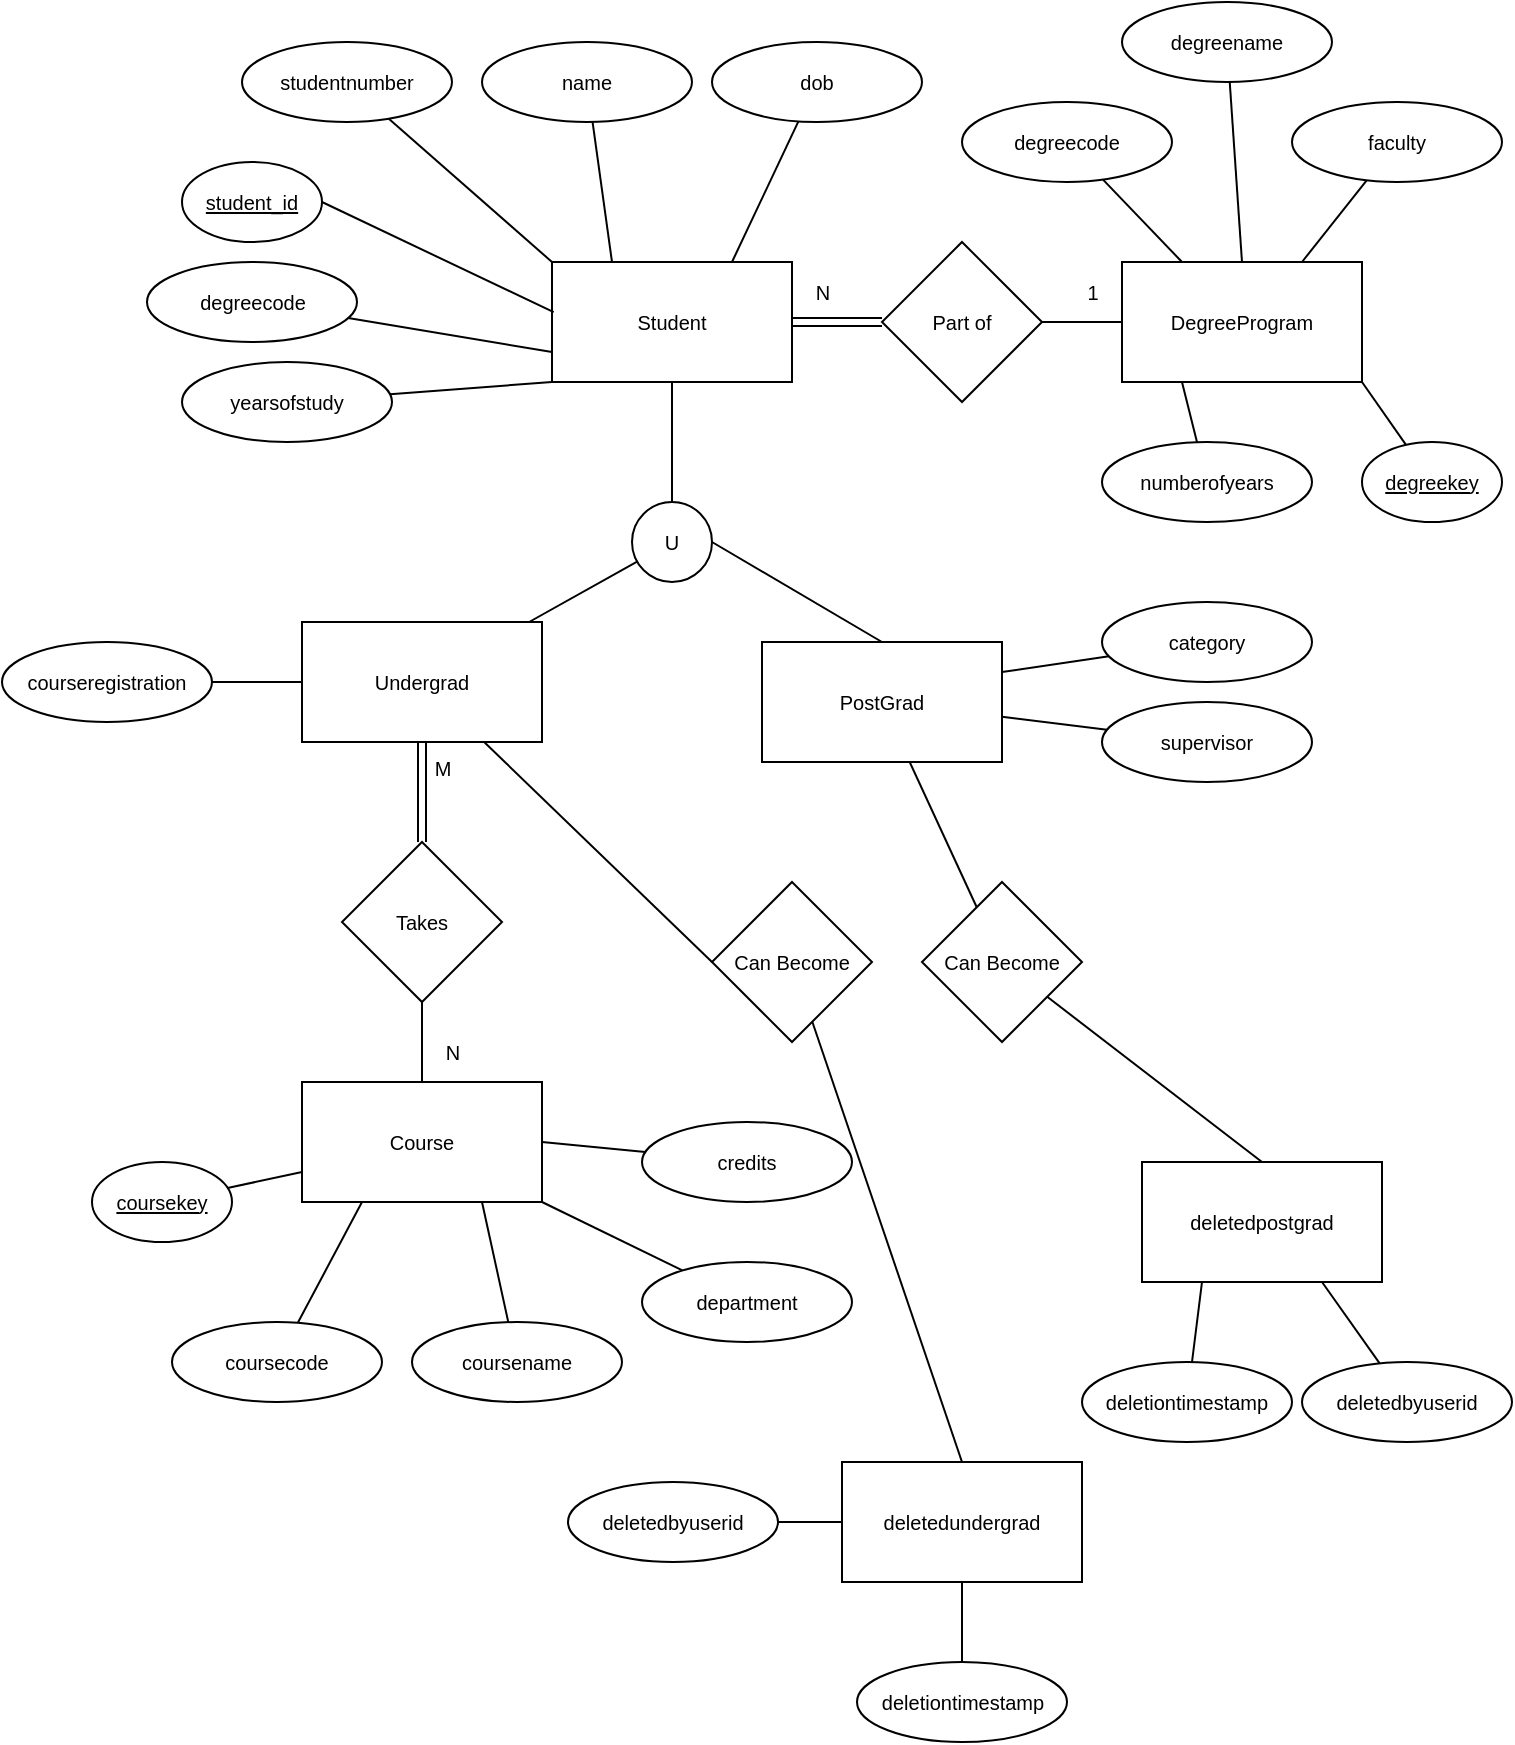 <mxfile version="24.7.8">
  <diagram name="Page-1" id="JFkhR55UeDS7p-gOcuqu">
    <mxGraphModel dx="2074" dy="1204" grid="1" gridSize="10" guides="1" tooltips="1" connect="1" arrows="1" fold="1" page="1" pageScale="1" pageWidth="850" pageHeight="1100" math="0" shadow="0">
      <root>
        <mxCell id="0" />
        <mxCell id="1" parent="0" />
        <mxCell id="NmFHTMVH-QroRKZWGZ5v-20" value="" style="edgeStyle=orthogonalEdgeStyle;rounded=0;orthogonalLoop=1;jettySize=auto;html=1;endArrow=none;endFill=0;shape=link;fontSize=10;" edge="1" parent="1" source="NmFHTMVH-QroRKZWGZ5v-1" target="NmFHTMVH-QroRKZWGZ5v-19">
          <mxGeometry relative="1" as="geometry" />
        </mxCell>
        <mxCell id="NmFHTMVH-QroRKZWGZ5v-1" value="Student" style="rounded=0;whiteSpace=wrap;html=1;fontSize=10;" vertex="1" parent="1">
          <mxGeometry x="323" y="170" width="120" height="60" as="geometry" />
        </mxCell>
        <mxCell id="NmFHTMVH-QroRKZWGZ5v-14" value="" style="edgeStyle=orthogonalEdgeStyle;rounded=0;orthogonalLoop=1;jettySize=auto;html=1;shape=link;fontSize=10;" edge="1" parent="1" source="NmFHTMVH-QroRKZWGZ5v-2" target="NmFHTMVH-QroRKZWGZ5v-13">
          <mxGeometry relative="1" as="geometry" />
        </mxCell>
        <mxCell id="NmFHTMVH-QroRKZWGZ5v-96" style="rounded=0;orthogonalLoop=1;jettySize=auto;html=1;entryX=0;entryY=0.5;entryDx=0;entryDy=0;endArrow=none;endFill=0;" edge="1" parent="1" source="NmFHTMVH-QroRKZWGZ5v-2" target="NmFHTMVH-QroRKZWGZ5v-94">
          <mxGeometry relative="1" as="geometry" />
        </mxCell>
        <mxCell id="NmFHTMVH-QroRKZWGZ5v-2" value="Undergrad" style="rounded=0;whiteSpace=wrap;html=1;fontSize=10;" vertex="1" parent="1">
          <mxGeometry x="198" y="350" width="120" height="60" as="geometry" />
        </mxCell>
        <mxCell id="NmFHTMVH-QroRKZWGZ5v-98" style="rounded=0;orthogonalLoop=1;jettySize=auto;html=1;endArrow=none;endFill=0;" edge="1" parent="1" source="NmFHTMVH-QroRKZWGZ5v-3" target="NmFHTMVH-QroRKZWGZ5v-97">
          <mxGeometry relative="1" as="geometry" />
        </mxCell>
        <mxCell id="NmFHTMVH-QroRKZWGZ5v-3" value="PostGrad" style="rounded=0;whiteSpace=wrap;html=1;fontSize=10;" vertex="1" parent="1">
          <mxGeometry x="428" y="360" width="120" height="60" as="geometry" />
        </mxCell>
        <mxCell id="NmFHTMVH-QroRKZWGZ5v-4" value="DegreeProgram" style="rounded=0;whiteSpace=wrap;html=1;fontSize=10;" vertex="1" parent="1">
          <mxGeometry x="608" y="170" width="120" height="60" as="geometry" />
        </mxCell>
        <mxCell id="NmFHTMVH-QroRKZWGZ5v-5" value="Course" style="rounded=0;whiteSpace=wrap;html=1;fontSize=10;" vertex="1" parent="1">
          <mxGeometry x="198" y="580" width="120" height="60" as="geometry" />
        </mxCell>
        <mxCell id="NmFHTMVH-QroRKZWGZ5v-8" value="" style="endArrow=none;html=1;rounded=0;entryX=0.5;entryY=1;entryDx=0;entryDy=0;exitX=0.5;exitY=0;exitDx=0;exitDy=0;fontSize=10;" edge="1" parent="1" source="NmFHTMVH-QroRKZWGZ5v-9" target="NmFHTMVH-QroRKZWGZ5v-1">
          <mxGeometry width="50" height="50" relative="1" as="geometry">
            <mxPoint x="383" y="290" as="sourcePoint" />
            <mxPoint x="388" y="240" as="targetPoint" />
          </mxGeometry>
        </mxCell>
        <mxCell id="NmFHTMVH-QroRKZWGZ5v-10" style="rounded=0;orthogonalLoop=1;jettySize=auto;html=1;endArrow=none;endFill=0;fontSize=10;" edge="1" parent="1" source="NmFHTMVH-QroRKZWGZ5v-9" target="NmFHTMVH-QroRKZWGZ5v-2">
          <mxGeometry relative="1" as="geometry" />
        </mxCell>
        <mxCell id="NmFHTMVH-QroRKZWGZ5v-11" style="rounded=0;orthogonalLoop=1;jettySize=auto;html=1;exitX=1;exitY=0.5;exitDx=0;exitDy=0;entryX=0.5;entryY=0;entryDx=0;entryDy=0;endArrow=none;endFill=0;fontSize=10;" edge="1" parent="1" source="NmFHTMVH-QroRKZWGZ5v-9" target="NmFHTMVH-QroRKZWGZ5v-3">
          <mxGeometry relative="1" as="geometry" />
        </mxCell>
        <mxCell id="NmFHTMVH-QroRKZWGZ5v-9" value="U" style="ellipse;whiteSpace=wrap;html=1;aspect=fixed;fontSize=10;" vertex="1" parent="1">
          <mxGeometry x="363" y="290" width="40" height="40" as="geometry" />
        </mxCell>
        <mxCell id="NmFHTMVH-QroRKZWGZ5v-15" style="edgeStyle=orthogonalEdgeStyle;rounded=0;orthogonalLoop=1;jettySize=auto;html=1;entryX=0.5;entryY=0;entryDx=0;entryDy=0;endArrow=none;endFill=0;fontSize=10;" edge="1" parent="1" source="NmFHTMVH-QroRKZWGZ5v-13" target="NmFHTMVH-QroRKZWGZ5v-5">
          <mxGeometry relative="1" as="geometry" />
        </mxCell>
        <mxCell id="NmFHTMVH-QroRKZWGZ5v-13" value="Takes" style="rhombus;whiteSpace=wrap;html=1;rounded=0;fontSize=10;" vertex="1" parent="1">
          <mxGeometry x="218" y="460" width="80" height="80" as="geometry" />
        </mxCell>
        <mxCell id="NmFHTMVH-QroRKZWGZ5v-16" value="M" style="text;html=1;align=center;verticalAlign=middle;resizable=0;points=[];autosize=1;strokeColor=none;fillColor=none;fontSize=10;" vertex="1" parent="1">
          <mxGeometry x="253" y="408" width="30" height="30" as="geometry" />
        </mxCell>
        <mxCell id="NmFHTMVH-QroRKZWGZ5v-17" value="N" style="text;html=1;align=center;verticalAlign=middle;resizable=0;points=[];autosize=1;strokeColor=none;fillColor=none;fontSize=10;" vertex="1" parent="1">
          <mxGeometry x="258" y="550" width="30" height="30" as="geometry" />
        </mxCell>
        <mxCell id="NmFHTMVH-QroRKZWGZ5v-21" style="edgeStyle=orthogonalEdgeStyle;rounded=0;orthogonalLoop=1;jettySize=auto;html=1;entryX=0;entryY=0.5;entryDx=0;entryDy=0;endArrow=none;endFill=0;fontSize=10;" edge="1" parent="1" source="NmFHTMVH-QroRKZWGZ5v-19" target="NmFHTMVH-QroRKZWGZ5v-4">
          <mxGeometry relative="1" as="geometry" />
        </mxCell>
        <mxCell id="NmFHTMVH-QroRKZWGZ5v-19" value="Part of" style="rhombus;whiteSpace=wrap;html=1;rounded=0;fontSize=10;" vertex="1" parent="1">
          <mxGeometry x="488" y="160" width="80" height="80" as="geometry" />
        </mxCell>
        <mxCell id="NmFHTMVH-QroRKZWGZ5v-23" value="N" style="text;html=1;align=center;verticalAlign=middle;resizable=0;points=[];autosize=1;strokeColor=none;fillColor=none;fontSize=10;" vertex="1" parent="1">
          <mxGeometry x="443" y="170" width="30" height="30" as="geometry" />
        </mxCell>
        <mxCell id="NmFHTMVH-QroRKZWGZ5v-24" value="1" style="text;html=1;align=center;verticalAlign=middle;resizable=0;points=[];autosize=1;strokeColor=none;fillColor=none;fontSize=10;" vertex="1" parent="1">
          <mxGeometry x="578" y="170" width="30" height="30" as="geometry" />
        </mxCell>
        <mxCell id="NmFHTMVH-QroRKZWGZ5v-30" value="&lt;u style=&quot;font-size: 10px;&quot;&gt;&lt;font style=&quot;font-size: 10px;&quot;&gt;student_id&lt;/font&gt;&lt;/u&gt;" style="ellipse;whiteSpace=wrap;html=1;fontSize=10;" vertex="1" parent="1">
          <mxGeometry x="138" y="120" width="70" height="40" as="geometry" />
        </mxCell>
        <mxCell id="NmFHTMVH-QroRKZWGZ5v-34" style="rounded=0;orthogonalLoop=1;jettySize=auto;html=1;exitX=1;exitY=0.5;exitDx=0;exitDy=0;entryX=0.007;entryY=0.418;entryDx=0;entryDy=0;entryPerimeter=0;fontSize=10;endArrow=none;endFill=0;" edge="1" parent="1" source="NmFHTMVH-QroRKZWGZ5v-30" target="NmFHTMVH-QroRKZWGZ5v-1">
          <mxGeometry relative="1" as="geometry" />
        </mxCell>
        <mxCell id="NmFHTMVH-QroRKZWGZ5v-49" style="rounded=0;orthogonalLoop=1;jettySize=auto;html=1;entryX=0;entryY=0;entryDx=0;entryDy=0;endArrow=none;endFill=0;" edge="1" parent="1" source="NmFHTMVH-QroRKZWGZ5v-38" target="NmFHTMVH-QroRKZWGZ5v-1">
          <mxGeometry relative="1" as="geometry" />
        </mxCell>
        <mxCell id="NmFHTMVH-QroRKZWGZ5v-38" value="&lt;font style=&quot;font-size: 10px;&quot;&gt;studentnumber&lt;/font&gt;" style="ellipse;whiteSpace=wrap;html=1;fontSize=10;" vertex="1" parent="1">
          <mxGeometry x="168" y="60" width="105" height="40" as="geometry" />
        </mxCell>
        <mxCell id="NmFHTMVH-QroRKZWGZ5v-50" style="rounded=0;orthogonalLoop=1;jettySize=auto;html=1;entryX=0.25;entryY=0;entryDx=0;entryDy=0;endArrow=none;endFill=0;" edge="1" parent="1" source="NmFHTMVH-QroRKZWGZ5v-39" target="NmFHTMVH-QroRKZWGZ5v-1">
          <mxGeometry relative="1" as="geometry" />
        </mxCell>
        <mxCell id="NmFHTMVH-QroRKZWGZ5v-39" value="&lt;font style=&quot;font-size: 10px;&quot;&gt;name&lt;/font&gt;" style="ellipse;whiteSpace=wrap;html=1;fontSize=10;" vertex="1" parent="1">
          <mxGeometry x="288" y="60" width="105" height="40" as="geometry" />
        </mxCell>
        <mxCell id="NmFHTMVH-QroRKZWGZ5v-47" style="rounded=0;orthogonalLoop=1;jettySize=auto;html=1;entryX=0;entryY=0.75;entryDx=0;entryDy=0;endArrow=none;endFill=0;" edge="1" parent="1" source="NmFHTMVH-QroRKZWGZ5v-40" target="NmFHTMVH-QroRKZWGZ5v-1">
          <mxGeometry relative="1" as="geometry" />
        </mxCell>
        <mxCell id="NmFHTMVH-QroRKZWGZ5v-40" value="&lt;font style=&quot;font-size: 10px;&quot;&gt;degreecode&lt;/font&gt;" style="ellipse;whiteSpace=wrap;html=1;fontSize=10;" vertex="1" parent="1">
          <mxGeometry x="120.5" y="170" width="105" height="40" as="geometry" />
        </mxCell>
        <mxCell id="NmFHTMVH-QroRKZWGZ5v-51" style="rounded=0;orthogonalLoop=1;jettySize=auto;html=1;entryX=0.75;entryY=0;entryDx=0;entryDy=0;endArrow=none;endFill=0;" edge="1" parent="1" source="NmFHTMVH-QroRKZWGZ5v-41" target="NmFHTMVH-QroRKZWGZ5v-1">
          <mxGeometry relative="1" as="geometry" />
        </mxCell>
        <mxCell id="NmFHTMVH-QroRKZWGZ5v-41" value="&lt;font style=&quot;font-size: 10px;&quot;&gt;dob&lt;/font&gt;" style="ellipse;whiteSpace=wrap;html=1;fontSize=10;" vertex="1" parent="1">
          <mxGeometry x="403" y="60" width="105" height="40" as="geometry" />
        </mxCell>
        <mxCell id="NmFHTMVH-QroRKZWGZ5v-48" style="rounded=0;orthogonalLoop=1;jettySize=auto;html=1;entryX=0;entryY=1;entryDx=0;entryDy=0;endArrow=none;endFill=0;" edge="1" parent="1" source="NmFHTMVH-QroRKZWGZ5v-42" target="NmFHTMVH-QroRKZWGZ5v-1">
          <mxGeometry relative="1" as="geometry" />
        </mxCell>
        <mxCell id="NmFHTMVH-QroRKZWGZ5v-42" value="&lt;font style=&quot;font-size: 10px;&quot;&gt;yearsofstudy&lt;/font&gt;" style="ellipse;whiteSpace=wrap;html=1;fontSize=10;" vertex="1" parent="1">
          <mxGeometry x="138" y="220" width="105" height="40" as="geometry" />
        </mxCell>
        <mxCell id="NmFHTMVH-QroRKZWGZ5v-107" style="rounded=0;orthogonalLoop=1;jettySize=auto;html=1;entryX=0.5;entryY=1;entryDx=0;entryDy=0;endArrow=none;endFill=0;" edge="1" parent="1" source="NmFHTMVH-QroRKZWGZ5v-43" target="NmFHTMVH-QroRKZWGZ5v-99">
          <mxGeometry relative="1" as="geometry" />
        </mxCell>
        <mxCell id="NmFHTMVH-QroRKZWGZ5v-43" value="&lt;font style=&quot;font-size: 10px;&quot;&gt;deletiontimestamp&lt;/font&gt;" style="ellipse;whiteSpace=wrap;html=1;fontSize=10;" vertex="1" parent="1">
          <mxGeometry x="475.5" y="870" width="105" height="40" as="geometry" />
        </mxCell>
        <mxCell id="NmFHTMVH-QroRKZWGZ5v-53" style="rounded=0;orthogonalLoop=1;jettySize=auto;html=1;endArrow=none;endFill=0;" edge="1" parent="1" source="NmFHTMVH-QroRKZWGZ5v-44" target="NmFHTMVH-QroRKZWGZ5v-3">
          <mxGeometry relative="1" as="geometry" />
        </mxCell>
        <mxCell id="NmFHTMVH-QroRKZWGZ5v-44" value="&lt;font style=&quot;font-size: 10px;&quot;&gt;supervisor&lt;/font&gt;" style="ellipse;whiteSpace=wrap;html=1;fontSize=10;" vertex="1" parent="1">
          <mxGeometry x="598" y="390" width="105" height="40" as="geometry" />
        </mxCell>
        <mxCell id="NmFHTMVH-QroRKZWGZ5v-52" style="rounded=0;orthogonalLoop=1;jettySize=auto;html=1;entryX=1;entryY=0.25;entryDx=0;entryDy=0;endArrow=none;endFill=0;" edge="1" parent="1" source="NmFHTMVH-QroRKZWGZ5v-45" target="NmFHTMVH-QroRKZWGZ5v-3">
          <mxGeometry relative="1" as="geometry" />
        </mxCell>
        <mxCell id="NmFHTMVH-QroRKZWGZ5v-45" value="&lt;font style=&quot;font-size: 10px;&quot;&gt;category&lt;/font&gt;" style="ellipse;whiteSpace=wrap;html=1;fontSize=10;" vertex="1" parent="1">
          <mxGeometry x="598" y="340" width="105" height="40" as="geometry" />
        </mxCell>
        <mxCell id="NmFHTMVH-QroRKZWGZ5v-106" style="rounded=0;orthogonalLoop=1;jettySize=auto;html=1;entryX=0;entryY=0.5;entryDx=0;entryDy=0;endArrow=none;endFill=0;" edge="1" parent="1" source="NmFHTMVH-QroRKZWGZ5v-46" target="NmFHTMVH-QroRKZWGZ5v-99">
          <mxGeometry relative="1" as="geometry" />
        </mxCell>
        <mxCell id="NmFHTMVH-QroRKZWGZ5v-46" value="&lt;font style=&quot;font-size: 10px;&quot;&gt;deletedbyuserid&lt;/font&gt;" style="ellipse;whiteSpace=wrap;html=1;fontSize=10;" vertex="1" parent="1">
          <mxGeometry x="331" y="780" width="105" height="40" as="geometry" />
        </mxCell>
        <mxCell id="NmFHTMVH-QroRKZWGZ5v-54" value="&lt;font style=&quot;font-size: 10px;&quot;&gt;courseregistration&lt;/font&gt;" style="ellipse;whiteSpace=wrap;html=1;fontSize=10;" vertex="1" parent="1">
          <mxGeometry x="48" y="360" width="105" height="40" as="geometry" />
        </mxCell>
        <mxCell id="NmFHTMVH-QroRKZWGZ5v-56" style="rounded=0;orthogonalLoop=1;jettySize=auto;html=1;entryX=0;entryY=0.5;entryDx=0;entryDy=0;endArrow=none;endFill=0;" edge="1" parent="1" source="NmFHTMVH-QroRKZWGZ5v-54" target="NmFHTMVH-QroRKZWGZ5v-2">
          <mxGeometry relative="1" as="geometry" />
        </mxCell>
        <mxCell id="NmFHTMVH-QroRKZWGZ5v-65" style="rounded=0;orthogonalLoop=1;jettySize=auto;html=1;entryX=1;entryY=1;entryDx=0;entryDy=0;endArrow=none;endFill=0;" edge="1" parent="1" source="NmFHTMVH-QroRKZWGZ5v-57" target="NmFHTMVH-QroRKZWGZ5v-4">
          <mxGeometry relative="1" as="geometry" />
        </mxCell>
        <mxCell id="NmFHTMVH-QroRKZWGZ5v-57" value="&lt;u style=&quot;font-size: 10px;&quot;&gt;&lt;font style=&quot;font-size: 10px;&quot;&gt;degreekey&lt;/font&gt;&lt;/u&gt;" style="ellipse;whiteSpace=wrap;html=1;fontSize=10;" vertex="1" parent="1">
          <mxGeometry x="728" y="260" width="70" height="40" as="geometry" />
        </mxCell>
        <mxCell id="NmFHTMVH-QroRKZWGZ5v-62" style="rounded=0;orthogonalLoop=1;jettySize=auto;html=1;entryX=0.25;entryY=0;entryDx=0;entryDy=0;endArrow=none;endFill=0;" edge="1" parent="1" source="NmFHTMVH-QroRKZWGZ5v-58" target="NmFHTMVH-QroRKZWGZ5v-4">
          <mxGeometry relative="1" as="geometry" />
        </mxCell>
        <mxCell id="NmFHTMVH-QroRKZWGZ5v-58" value="&lt;font style=&quot;font-size: 10px;&quot;&gt;degreecode&lt;/font&gt;" style="ellipse;whiteSpace=wrap;html=1;fontSize=10;" vertex="1" parent="1">
          <mxGeometry x="528" y="90" width="105" height="40" as="geometry" />
        </mxCell>
        <mxCell id="NmFHTMVH-QroRKZWGZ5v-63" style="rounded=0;orthogonalLoop=1;jettySize=auto;html=1;entryX=0.5;entryY=0;entryDx=0;entryDy=0;endArrow=none;endFill=0;" edge="1" parent="1" source="NmFHTMVH-QroRKZWGZ5v-59" target="NmFHTMVH-QroRKZWGZ5v-4">
          <mxGeometry relative="1" as="geometry" />
        </mxCell>
        <mxCell id="NmFHTMVH-QroRKZWGZ5v-59" value="&lt;font style=&quot;font-size: 10px;&quot;&gt;degreename&lt;/font&gt;" style="ellipse;whiteSpace=wrap;html=1;fontSize=10;" vertex="1" parent="1">
          <mxGeometry x="608" y="40" width="105" height="40" as="geometry" />
        </mxCell>
        <mxCell id="NmFHTMVH-QroRKZWGZ5v-66" style="rounded=0;orthogonalLoop=1;jettySize=auto;html=1;entryX=0.25;entryY=1;entryDx=0;entryDy=0;endArrow=none;endFill=0;" edge="1" parent="1" source="NmFHTMVH-QroRKZWGZ5v-60" target="NmFHTMVH-QroRKZWGZ5v-4">
          <mxGeometry relative="1" as="geometry" />
        </mxCell>
        <mxCell id="NmFHTMVH-QroRKZWGZ5v-60" value="&lt;font style=&quot;font-size: 10px;&quot;&gt;numberofyears&lt;/font&gt;" style="ellipse;whiteSpace=wrap;html=1;fontSize=10;" vertex="1" parent="1">
          <mxGeometry x="598" y="260" width="105" height="40" as="geometry" />
        </mxCell>
        <mxCell id="NmFHTMVH-QroRKZWGZ5v-64" style="rounded=0;orthogonalLoop=1;jettySize=auto;html=1;entryX=0.75;entryY=0;entryDx=0;entryDy=0;endArrow=none;endFill=0;" edge="1" parent="1" source="NmFHTMVH-QroRKZWGZ5v-61" target="NmFHTMVH-QroRKZWGZ5v-4">
          <mxGeometry relative="1" as="geometry" />
        </mxCell>
        <mxCell id="NmFHTMVH-QroRKZWGZ5v-61" value="&lt;font style=&quot;font-size: 10px;&quot;&gt;faculty&lt;/font&gt;" style="ellipse;whiteSpace=wrap;html=1;fontSize=10;" vertex="1" parent="1">
          <mxGeometry x="693" y="90" width="105" height="40" as="geometry" />
        </mxCell>
        <mxCell id="NmFHTMVH-QroRKZWGZ5v-77" style="rounded=0;orthogonalLoop=1;jettySize=auto;html=1;entryX=0;entryY=0.75;entryDx=0;entryDy=0;endArrow=none;endFill=0;" edge="1" parent="1" source="NmFHTMVH-QroRKZWGZ5v-68" target="NmFHTMVH-QroRKZWGZ5v-5">
          <mxGeometry relative="1" as="geometry" />
        </mxCell>
        <mxCell id="NmFHTMVH-QroRKZWGZ5v-68" value="&lt;u style=&quot;font-size: 10px;&quot;&gt;&lt;font style=&quot;font-size: 10px;&quot;&gt;coursekey&lt;/font&gt;&lt;/u&gt;" style="ellipse;whiteSpace=wrap;html=1;fontSize=10;" vertex="1" parent="1">
          <mxGeometry x="93" y="620" width="70" height="40" as="geometry" />
        </mxCell>
        <mxCell id="NmFHTMVH-QroRKZWGZ5v-76" style="rounded=0;orthogonalLoop=1;jettySize=auto;html=1;entryX=0.25;entryY=1;entryDx=0;entryDy=0;endArrow=none;endFill=0;" edge="1" parent="1" source="NmFHTMVH-QroRKZWGZ5v-69" target="NmFHTMVH-QroRKZWGZ5v-5">
          <mxGeometry relative="1" as="geometry" />
        </mxCell>
        <mxCell id="NmFHTMVH-QroRKZWGZ5v-69" value="&lt;font style=&quot;font-size: 10px;&quot;&gt;coursecode&lt;/font&gt;" style="ellipse;whiteSpace=wrap;html=1;fontSize=10;" vertex="1" parent="1">
          <mxGeometry x="133" y="700" width="105" height="40" as="geometry" />
        </mxCell>
        <mxCell id="NmFHTMVH-QroRKZWGZ5v-75" style="rounded=0;orthogonalLoop=1;jettySize=auto;html=1;entryX=0.75;entryY=1;entryDx=0;entryDy=0;endArrow=none;endFill=0;" edge="1" parent="1" source="NmFHTMVH-QroRKZWGZ5v-70" target="NmFHTMVH-QroRKZWGZ5v-5">
          <mxGeometry relative="1" as="geometry" />
        </mxCell>
        <mxCell id="NmFHTMVH-QroRKZWGZ5v-70" value="&lt;font style=&quot;font-size: 10px;&quot;&gt;coursename&lt;/font&gt;" style="ellipse;whiteSpace=wrap;html=1;fontSize=10;" vertex="1" parent="1">
          <mxGeometry x="253" y="700" width="105" height="40" as="geometry" />
        </mxCell>
        <mxCell id="NmFHTMVH-QroRKZWGZ5v-74" style="rounded=0;orthogonalLoop=1;jettySize=auto;html=1;entryX=1;entryY=1;entryDx=0;entryDy=0;endArrow=none;endFill=0;" edge="1" parent="1" source="NmFHTMVH-QroRKZWGZ5v-71" target="NmFHTMVH-QroRKZWGZ5v-5">
          <mxGeometry relative="1" as="geometry" />
        </mxCell>
        <mxCell id="NmFHTMVH-QroRKZWGZ5v-71" value="&lt;font style=&quot;font-size: 10px;&quot;&gt;department&lt;/font&gt;" style="ellipse;whiteSpace=wrap;html=1;fontSize=10;" vertex="1" parent="1">
          <mxGeometry x="368" y="670" width="105" height="40" as="geometry" />
        </mxCell>
        <mxCell id="NmFHTMVH-QroRKZWGZ5v-73" style="rounded=0;orthogonalLoop=1;jettySize=auto;html=1;entryX=1;entryY=0.5;entryDx=0;entryDy=0;endArrow=none;endFill=0;" edge="1" parent="1" source="NmFHTMVH-QroRKZWGZ5v-72" target="NmFHTMVH-QroRKZWGZ5v-5">
          <mxGeometry relative="1" as="geometry" />
        </mxCell>
        <mxCell id="NmFHTMVH-QroRKZWGZ5v-72" value="&lt;font style=&quot;font-size: 10px;&quot;&gt;credits&lt;/font&gt;" style="ellipse;whiteSpace=wrap;html=1;fontSize=10;" vertex="1" parent="1">
          <mxGeometry x="368" y="600" width="105" height="40" as="geometry" />
        </mxCell>
        <mxCell id="NmFHTMVH-QroRKZWGZ5v-79" value="deletedpostgrad" style="rounded=0;whiteSpace=wrap;html=1;fontSize=10;" vertex="1" parent="1">
          <mxGeometry x="618" y="620" width="120" height="60" as="geometry" />
        </mxCell>
        <mxCell id="NmFHTMVH-QroRKZWGZ5v-100" style="rounded=0;orthogonalLoop=1;jettySize=auto;html=1;entryX=0.5;entryY=0;entryDx=0;entryDy=0;endArrow=none;endFill=0;" edge="1" parent="1" source="NmFHTMVH-QroRKZWGZ5v-94" target="NmFHTMVH-QroRKZWGZ5v-99">
          <mxGeometry relative="1" as="geometry" />
        </mxCell>
        <mxCell id="NmFHTMVH-QroRKZWGZ5v-94" value="Can Become" style="rhombus;whiteSpace=wrap;html=1;fontSize=10;rounded=0;" vertex="1" parent="1">
          <mxGeometry x="403" y="480" width="80" height="80" as="geometry" />
        </mxCell>
        <mxCell id="NmFHTMVH-QroRKZWGZ5v-101" style="rounded=0;orthogonalLoop=1;jettySize=auto;html=1;entryX=0.5;entryY=0;entryDx=0;entryDy=0;endArrow=none;endFill=0;" edge="1" parent="1" source="NmFHTMVH-QroRKZWGZ5v-97" target="NmFHTMVH-QroRKZWGZ5v-79">
          <mxGeometry relative="1" as="geometry" />
        </mxCell>
        <mxCell id="NmFHTMVH-QroRKZWGZ5v-97" value="Can Become" style="rhombus;whiteSpace=wrap;html=1;fontSize=10;rounded=0;" vertex="1" parent="1">
          <mxGeometry x="508" y="480" width="80" height="80" as="geometry" />
        </mxCell>
        <mxCell id="NmFHTMVH-QroRKZWGZ5v-99" value="deletedundergrad" style="rounded=0;whiteSpace=wrap;html=1;fontSize=10;" vertex="1" parent="1">
          <mxGeometry x="468" y="770" width="120" height="60" as="geometry" />
        </mxCell>
        <mxCell id="NmFHTMVH-QroRKZWGZ5v-105" style="rounded=0;orthogonalLoop=1;jettySize=auto;html=1;entryX=0.75;entryY=1;entryDx=0;entryDy=0;endArrow=none;endFill=0;" edge="1" parent="1" source="NmFHTMVH-QroRKZWGZ5v-102" target="NmFHTMVH-QroRKZWGZ5v-79">
          <mxGeometry relative="1" as="geometry" />
        </mxCell>
        <mxCell id="NmFHTMVH-QroRKZWGZ5v-102" value="&lt;font style=&quot;font-size: 10px;&quot;&gt;deletedbyuserid&lt;/font&gt;" style="ellipse;whiteSpace=wrap;html=1;fontSize=10;" vertex="1" parent="1">
          <mxGeometry x="698" y="720" width="105" height="40" as="geometry" />
        </mxCell>
        <mxCell id="NmFHTMVH-QroRKZWGZ5v-104" style="rounded=0;orthogonalLoop=1;jettySize=auto;html=1;entryX=0.25;entryY=1;entryDx=0;entryDy=0;endArrow=none;endFill=0;" edge="1" parent="1" source="NmFHTMVH-QroRKZWGZ5v-103" target="NmFHTMVH-QroRKZWGZ5v-79">
          <mxGeometry relative="1" as="geometry" />
        </mxCell>
        <mxCell id="NmFHTMVH-QroRKZWGZ5v-103" value="&lt;font style=&quot;font-size: 10px;&quot;&gt;deletiontimestamp&lt;/font&gt;" style="ellipse;whiteSpace=wrap;html=1;fontSize=10;" vertex="1" parent="1">
          <mxGeometry x="588" y="720" width="105" height="40" as="geometry" />
        </mxCell>
      </root>
    </mxGraphModel>
  </diagram>
</mxfile>
